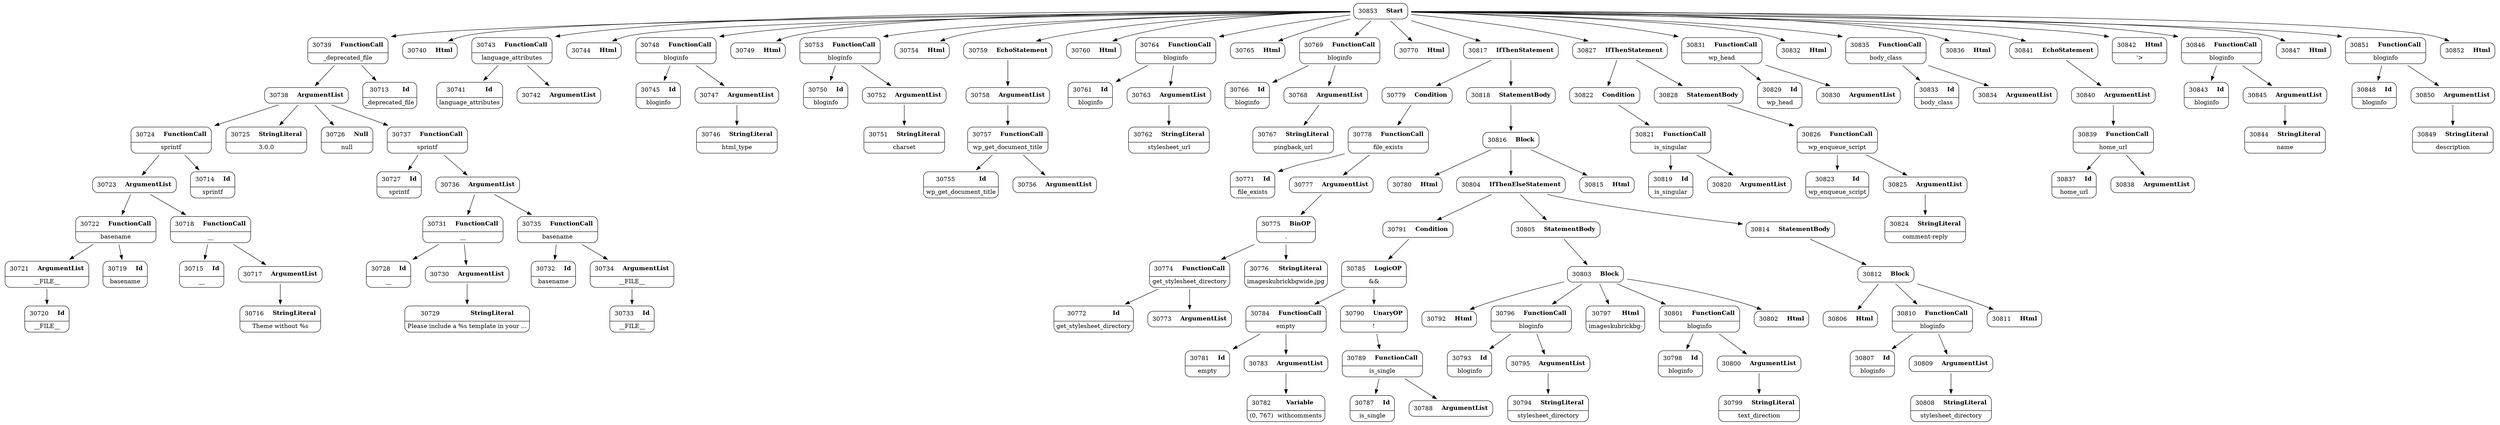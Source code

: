 digraph ast {
node [shape=none];
30720 [label=<<TABLE border='1' cellspacing='0' cellpadding='10' style='rounded' ><TR><TD border='0'>30720</TD><TD border='0'><B>Id</B></TD></TR><HR/><TR><TD border='0' cellpadding='5' colspan='2'>__FILE__</TD></TR></TABLE>>];
30721 [label=<<TABLE border='1' cellspacing='0' cellpadding='10' style='rounded' ><TR><TD border='0'>30721</TD><TD border='0'><B>ArgumentList</B></TD></TR><HR/><TR><TD border='0' cellpadding='5' colspan='2'>__FILE__</TD></TR></TABLE>>];
30721 -> 30720 [weight=2];
30722 [label=<<TABLE border='1' cellspacing='0' cellpadding='10' style='rounded' ><TR><TD border='0'>30722</TD><TD border='0'><B>FunctionCall</B></TD></TR><HR/><TR><TD border='0' cellpadding='5' colspan='2'>basename</TD></TR></TABLE>>];
30722 -> 30719 [weight=2];
30722 -> 30721 [weight=2];
30723 [label=<<TABLE border='1' cellspacing='0' cellpadding='10' style='rounded' ><TR><TD border='0'>30723</TD><TD border='0'><B>ArgumentList</B></TD></TR></TABLE>>];
30723 -> 30718 [weight=2];
30723 -> 30722 [weight=2];
30724 [label=<<TABLE border='1' cellspacing='0' cellpadding='10' style='rounded' ><TR><TD border='0'>30724</TD><TD border='0'><B>FunctionCall</B></TD></TR><HR/><TR><TD border='0' cellpadding='5' colspan='2'>sprintf</TD></TR></TABLE>>];
30724 -> 30714 [weight=2];
30724 -> 30723 [weight=2];
30725 [label=<<TABLE border='1' cellspacing='0' cellpadding='10' style='rounded' ><TR><TD border='0'>30725</TD><TD border='0'><B>StringLiteral</B></TD></TR><HR/><TR><TD border='0' cellpadding='5' colspan='2'>3.0.0</TD></TR></TABLE>>];
30726 [label=<<TABLE border='1' cellspacing='0' cellpadding='10' style='rounded' ><TR><TD border='0'>30726</TD><TD border='0'><B>Null</B></TD></TR><HR/><TR><TD border='0' cellpadding='5' colspan='2'>null</TD></TR></TABLE>>];
30727 [label=<<TABLE border='1' cellspacing='0' cellpadding='10' style='rounded' ><TR><TD border='0'>30727</TD><TD border='0'><B>Id</B></TD></TR><HR/><TR><TD border='0' cellpadding='5' colspan='2'>sprintf</TD></TR></TABLE>>];
30728 [label=<<TABLE border='1' cellspacing='0' cellpadding='10' style='rounded' ><TR><TD border='0'>30728</TD><TD border='0'><B>Id</B></TD></TR><HR/><TR><TD border='0' cellpadding='5' colspan='2'>__</TD></TR></TABLE>>];
30729 [label=<<TABLE border='1' cellspacing='0' cellpadding='10' style='rounded' ><TR><TD border='0'>30729</TD><TD border='0'><B>StringLiteral</B></TD></TR><HR/><TR><TD border='0' cellpadding='5' colspan='2'>Please include a %s template in your ...</TD></TR></TABLE>>];
30730 [label=<<TABLE border='1' cellspacing='0' cellpadding='10' style='rounded' ><TR><TD border='0'>30730</TD><TD border='0'><B>ArgumentList</B></TD></TR></TABLE>>];
30730 -> 30729 [weight=2];
30731 [label=<<TABLE border='1' cellspacing='0' cellpadding='10' style='rounded' ><TR><TD border='0'>30731</TD><TD border='0'><B>FunctionCall</B></TD></TR><HR/><TR><TD border='0' cellpadding='5' colspan='2'>__</TD></TR></TABLE>>];
30731 -> 30728 [weight=2];
30731 -> 30730 [weight=2];
30732 [label=<<TABLE border='1' cellspacing='0' cellpadding='10' style='rounded' ><TR><TD border='0'>30732</TD><TD border='0'><B>Id</B></TD></TR><HR/><TR><TD border='0' cellpadding='5' colspan='2'>basename</TD></TR></TABLE>>];
30733 [label=<<TABLE border='1' cellspacing='0' cellpadding='10' style='rounded' ><TR><TD border='0'>30733</TD><TD border='0'><B>Id</B></TD></TR><HR/><TR><TD border='0' cellpadding='5' colspan='2'>__FILE__</TD></TR></TABLE>>];
30734 [label=<<TABLE border='1' cellspacing='0' cellpadding='10' style='rounded' ><TR><TD border='0'>30734</TD><TD border='0'><B>ArgumentList</B></TD></TR><HR/><TR><TD border='0' cellpadding='5' colspan='2'>__FILE__</TD></TR></TABLE>>];
30734 -> 30733 [weight=2];
30735 [label=<<TABLE border='1' cellspacing='0' cellpadding='10' style='rounded' ><TR><TD border='0'>30735</TD><TD border='0'><B>FunctionCall</B></TD></TR><HR/><TR><TD border='0' cellpadding='5' colspan='2'>basename</TD></TR></TABLE>>];
30735 -> 30732 [weight=2];
30735 -> 30734 [weight=2];
30736 [label=<<TABLE border='1' cellspacing='0' cellpadding='10' style='rounded' ><TR><TD border='0'>30736</TD><TD border='0'><B>ArgumentList</B></TD></TR></TABLE>>];
30736 -> 30731 [weight=2];
30736 -> 30735 [weight=2];
30737 [label=<<TABLE border='1' cellspacing='0' cellpadding='10' style='rounded' ><TR><TD border='0'>30737</TD><TD border='0'><B>FunctionCall</B></TD></TR><HR/><TR><TD border='0' cellpadding='5' colspan='2'>sprintf</TD></TR></TABLE>>];
30737 -> 30727 [weight=2];
30737 -> 30736 [weight=2];
30738 [label=<<TABLE border='1' cellspacing='0' cellpadding='10' style='rounded' ><TR><TD border='0'>30738</TD><TD border='0'><B>ArgumentList</B></TD></TR></TABLE>>];
30738 -> 30724 [weight=2];
30738 -> 30725 [weight=2];
30738 -> 30726 [weight=2];
30738 -> 30737 [weight=2];
30739 [label=<<TABLE border='1' cellspacing='0' cellpadding='10' style='rounded' ><TR><TD border='0'>30739</TD><TD border='0'><B>FunctionCall</B></TD></TR><HR/><TR><TD border='0' cellpadding='5' colspan='2'>_deprecated_file</TD></TR></TABLE>>];
30739 -> 30713 [weight=2];
30739 -> 30738 [weight=2];
30740 [label=<<TABLE border='1' cellspacing='0' cellpadding='10' style='rounded' ><TR><TD border='0'>30740</TD><TD border='0'><B>Html</B></TD></TR></TABLE>>];
30741 [label=<<TABLE border='1' cellspacing='0' cellpadding='10' style='rounded' ><TR><TD border='0'>30741</TD><TD border='0'><B>Id</B></TD></TR><HR/><TR><TD border='0' cellpadding='5' colspan='2'>language_attributes</TD></TR></TABLE>>];
30742 [label=<<TABLE border='1' cellspacing='0' cellpadding='10' style='rounded' ><TR><TD border='0'>30742</TD><TD border='0'><B>ArgumentList</B></TD></TR></TABLE>>];
30743 [label=<<TABLE border='1' cellspacing='0' cellpadding='10' style='rounded' ><TR><TD border='0'>30743</TD><TD border='0'><B>FunctionCall</B></TD></TR><HR/><TR><TD border='0' cellpadding='5' colspan='2'>language_attributes</TD></TR></TABLE>>];
30743 -> 30741 [weight=2];
30743 -> 30742 [weight=2];
30744 [label=<<TABLE border='1' cellspacing='0' cellpadding='10' style='rounded' ><TR><TD border='0'>30744</TD><TD border='0'><B>Html</B></TD></TR></TABLE>>];
30745 [label=<<TABLE border='1' cellspacing='0' cellpadding='10' style='rounded' ><TR><TD border='0'>30745</TD><TD border='0'><B>Id</B></TD></TR><HR/><TR><TD border='0' cellpadding='5' colspan='2'>bloginfo</TD></TR></TABLE>>];
30746 [label=<<TABLE border='1' cellspacing='0' cellpadding='10' style='rounded' ><TR><TD border='0'>30746</TD><TD border='0'><B>StringLiteral</B></TD></TR><HR/><TR><TD border='0' cellpadding='5' colspan='2'>html_type</TD></TR></TABLE>>];
30747 [label=<<TABLE border='1' cellspacing='0' cellpadding='10' style='rounded' ><TR><TD border='0'>30747</TD><TD border='0'><B>ArgumentList</B></TD></TR></TABLE>>];
30747 -> 30746 [weight=2];
30748 [label=<<TABLE border='1' cellspacing='0' cellpadding='10' style='rounded' ><TR><TD border='0'>30748</TD><TD border='0'><B>FunctionCall</B></TD></TR><HR/><TR><TD border='0' cellpadding='5' colspan='2'>bloginfo</TD></TR></TABLE>>];
30748 -> 30745 [weight=2];
30748 -> 30747 [weight=2];
30749 [label=<<TABLE border='1' cellspacing='0' cellpadding='10' style='rounded' ><TR><TD border='0'>30749</TD><TD border='0'><B>Html</B></TD></TR></TABLE>>];
30750 [label=<<TABLE border='1' cellspacing='0' cellpadding='10' style='rounded' ><TR><TD border='0'>30750</TD><TD border='0'><B>Id</B></TD></TR><HR/><TR><TD border='0' cellpadding='5' colspan='2'>bloginfo</TD></TR></TABLE>>];
30751 [label=<<TABLE border='1' cellspacing='0' cellpadding='10' style='rounded' ><TR><TD border='0'>30751</TD><TD border='0'><B>StringLiteral</B></TD></TR><HR/><TR><TD border='0' cellpadding='5' colspan='2'>charset</TD></TR></TABLE>>];
30752 [label=<<TABLE border='1' cellspacing='0' cellpadding='10' style='rounded' ><TR><TD border='0'>30752</TD><TD border='0'><B>ArgumentList</B></TD></TR></TABLE>>];
30752 -> 30751 [weight=2];
30753 [label=<<TABLE border='1' cellspacing='0' cellpadding='10' style='rounded' ><TR><TD border='0'>30753</TD><TD border='0'><B>FunctionCall</B></TD></TR><HR/><TR><TD border='0' cellpadding='5' colspan='2'>bloginfo</TD></TR></TABLE>>];
30753 -> 30750 [weight=2];
30753 -> 30752 [weight=2];
30754 [label=<<TABLE border='1' cellspacing='0' cellpadding='10' style='rounded' ><TR><TD border='0'>30754</TD><TD border='0'><B>Html</B></TD></TR></TABLE>>];
30755 [label=<<TABLE border='1' cellspacing='0' cellpadding='10' style='rounded' ><TR><TD border='0'>30755</TD><TD border='0'><B>Id</B></TD></TR><HR/><TR><TD border='0' cellpadding='5' colspan='2'>wp_get_document_title</TD></TR></TABLE>>];
30756 [label=<<TABLE border='1' cellspacing='0' cellpadding='10' style='rounded' ><TR><TD border='0'>30756</TD><TD border='0'><B>ArgumentList</B></TD></TR></TABLE>>];
30757 [label=<<TABLE border='1' cellspacing='0' cellpadding='10' style='rounded' ><TR><TD border='0'>30757</TD><TD border='0'><B>FunctionCall</B></TD></TR><HR/><TR><TD border='0' cellpadding='5' colspan='2'>wp_get_document_title</TD></TR></TABLE>>];
30757 -> 30755 [weight=2];
30757 -> 30756 [weight=2];
30758 [label=<<TABLE border='1' cellspacing='0' cellpadding='10' style='rounded' ><TR><TD border='0'>30758</TD><TD border='0'><B>ArgumentList</B></TD></TR></TABLE>>];
30758 -> 30757 [weight=2];
30759 [label=<<TABLE border='1' cellspacing='0' cellpadding='10' style='rounded' ><TR><TD border='0'>30759</TD><TD border='0'><B>EchoStatement</B></TD></TR></TABLE>>];
30759 -> 30758 [weight=2];
30760 [label=<<TABLE border='1' cellspacing='0' cellpadding='10' style='rounded' ><TR><TD border='0'>30760</TD><TD border='0'><B>Html</B></TD></TR></TABLE>>];
30761 [label=<<TABLE border='1' cellspacing='0' cellpadding='10' style='rounded' ><TR><TD border='0'>30761</TD><TD border='0'><B>Id</B></TD></TR><HR/><TR><TD border='0' cellpadding='5' colspan='2'>bloginfo</TD></TR></TABLE>>];
30762 [label=<<TABLE border='1' cellspacing='0' cellpadding='10' style='rounded' ><TR><TD border='0'>30762</TD><TD border='0'><B>StringLiteral</B></TD></TR><HR/><TR><TD border='0' cellpadding='5' colspan='2'>stylesheet_url</TD></TR></TABLE>>];
30763 [label=<<TABLE border='1' cellspacing='0' cellpadding='10' style='rounded' ><TR><TD border='0'>30763</TD><TD border='0'><B>ArgumentList</B></TD></TR></TABLE>>];
30763 -> 30762 [weight=2];
30764 [label=<<TABLE border='1' cellspacing='0' cellpadding='10' style='rounded' ><TR><TD border='0'>30764</TD><TD border='0'><B>FunctionCall</B></TD></TR><HR/><TR><TD border='0' cellpadding='5' colspan='2'>bloginfo</TD></TR></TABLE>>];
30764 -> 30761 [weight=2];
30764 -> 30763 [weight=2];
30765 [label=<<TABLE border='1' cellspacing='0' cellpadding='10' style='rounded' ><TR><TD border='0'>30765</TD><TD border='0'><B>Html</B></TD></TR></TABLE>>];
30766 [label=<<TABLE border='1' cellspacing='0' cellpadding='10' style='rounded' ><TR><TD border='0'>30766</TD><TD border='0'><B>Id</B></TD></TR><HR/><TR><TD border='0' cellpadding='5' colspan='2'>bloginfo</TD></TR></TABLE>>];
30767 [label=<<TABLE border='1' cellspacing='0' cellpadding='10' style='rounded' ><TR><TD border='0'>30767</TD><TD border='0'><B>StringLiteral</B></TD></TR><HR/><TR><TD border='0' cellpadding='5' colspan='2'>pingback_url</TD></TR></TABLE>>];
30768 [label=<<TABLE border='1' cellspacing='0' cellpadding='10' style='rounded' ><TR><TD border='0'>30768</TD><TD border='0'><B>ArgumentList</B></TD></TR></TABLE>>];
30768 -> 30767 [weight=2];
30769 [label=<<TABLE border='1' cellspacing='0' cellpadding='10' style='rounded' ><TR><TD border='0'>30769</TD><TD border='0'><B>FunctionCall</B></TD></TR><HR/><TR><TD border='0' cellpadding='5' colspan='2'>bloginfo</TD></TR></TABLE>>];
30769 -> 30766 [weight=2];
30769 -> 30768 [weight=2];
30770 [label=<<TABLE border='1' cellspacing='0' cellpadding='10' style='rounded' ><TR><TD border='0'>30770</TD><TD border='0'><B>Html</B></TD></TR></TABLE>>];
30771 [label=<<TABLE border='1' cellspacing='0' cellpadding='10' style='rounded' ><TR><TD border='0'>30771</TD><TD border='0'><B>Id</B></TD></TR><HR/><TR><TD border='0' cellpadding='5' colspan='2'>file_exists</TD></TR></TABLE>>];
30772 [label=<<TABLE border='1' cellspacing='0' cellpadding='10' style='rounded' ><TR><TD border='0'>30772</TD><TD border='0'><B>Id</B></TD></TR><HR/><TR><TD border='0' cellpadding='5' colspan='2'>get_stylesheet_directory</TD></TR></TABLE>>];
30773 [label=<<TABLE border='1' cellspacing='0' cellpadding='10' style='rounded' ><TR><TD border='0'>30773</TD><TD border='0'><B>ArgumentList</B></TD></TR></TABLE>>];
30774 [label=<<TABLE border='1' cellspacing='0' cellpadding='10' style='rounded' ><TR><TD border='0'>30774</TD><TD border='0'><B>FunctionCall</B></TD></TR><HR/><TR><TD border='0' cellpadding='5' colspan='2'>get_stylesheet_directory</TD></TR></TABLE>>];
30774 -> 30772 [weight=2];
30774 -> 30773 [weight=2];
30775 [label=<<TABLE border='1' cellspacing='0' cellpadding='10' style='rounded' ><TR><TD border='0'>30775</TD><TD border='0'><B>BinOP</B></TD></TR><HR/><TR><TD border='0' cellpadding='5' colspan='2'>.</TD></TR></TABLE>>];
30775 -> 30774 [weight=2];
30775 -> 30776 [weight=2];
30776 [label=<<TABLE border='1' cellspacing='0' cellpadding='10' style='rounded' ><TR><TD border='0'>30776</TD><TD border='0'><B>StringLiteral</B></TD></TR><HR/><TR><TD border='0' cellpadding='5' colspan='2'>imageskubrickbgwide.jpg</TD></TR></TABLE>>];
30777 [label=<<TABLE border='1' cellspacing='0' cellpadding='10' style='rounded' ><TR><TD border='0'>30777</TD><TD border='0'><B>ArgumentList</B></TD></TR></TABLE>>];
30777 -> 30775 [weight=2];
30778 [label=<<TABLE border='1' cellspacing='0' cellpadding='10' style='rounded' ><TR><TD border='0'>30778</TD><TD border='0'><B>FunctionCall</B></TD></TR><HR/><TR><TD border='0' cellpadding='5' colspan='2'>file_exists</TD></TR></TABLE>>];
30778 -> 30771 [weight=2];
30778 -> 30777 [weight=2];
30779 [label=<<TABLE border='1' cellspacing='0' cellpadding='10' style='rounded' ><TR><TD border='0'>30779</TD><TD border='0'><B>Condition</B></TD></TR></TABLE>>];
30779 -> 30778 [weight=2];
30780 [label=<<TABLE border='1' cellspacing='0' cellpadding='10' style='rounded' ><TR><TD border='0'>30780</TD><TD border='0'><B>Html</B></TD></TR></TABLE>>];
30781 [label=<<TABLE border='1' cellspacing='0' cellpadding='10' style='rounded' ><TR><TD border='0'>30781</TD><TD border='0'><B>Id</B></TD></TR><HR/><TR><TD border='0' cellpadding='5' colspan='2'>empty</TD></TR></TABLE>>];
30782 [label=<<TABLE border='1' cellspacing='0' cellpadding='10' style='rounded' ><TR><TD border='0'>30782</TD><TD border='0'><B>Variable</B></TD></TR><HR/><TR><TD border='0' cellpadding='5'>(0, 767)</TD><TD border='0' cellpadding='5'>withcomments</TD></TR></TABLE>>];
30783 [label=<<TABLE border='1' cellspacing='0' cellpadding='10' style='rounded' ><TR><TD border='0'>30783</TD><TD border='0'><B>ArgumentList</B></TD></TR></TABLE>>];
30783 -> 30782 [weight=2];
30784 [label=<<TABLE border='1' cellspacing='0' cellpadding='10' style='rounded' ><TR><TD border='0'>30784</TD><TD border='0'><B>FunctionCall</B></TD></TR><HR/><TR><TD border='0' cellpadding='5' colspan='2'>empty</TD></TR></TABLE>>];
30784 -> 30781 [weight=2];
30784 -> 30783 [weight=2];
30785 [label=<<TABLE border='1' cellspacing='0' cellpadding='10' style='rounded' ><TR><TD border='0'>30785</TD><TD border='0'><B>LogicOP</B></TD></TR><HR/><TR><TD border='0' cellpadding='5' colspan='2'>&amp;&amp;</TD></TR></TABLE>>];
30785 -> 30784 [weight=2];
30785 -> 30790 [weight=2];
30787 [label=<<TABLE border='1' cellspacing='0' cellpadding='10' style='rounded' ><TR><TD border='0'>30787</TD><TD border='0'><B>Id</B></TD></TR><HR/><TR><TD border='0' cellpadding='5' colspan='2'>is_single</TD></TR></TABLE>>];
30788 [label=<<TABLE border='1' cellspacing='0' cellpadding='10' style='rounded' ><TR><TD border='0'>30788</TD><TD border='0'><B>ArgumentList</B></TD></TR></TABLE>>];
30789 [label=<<TABLE border='1' cellspacing='0' cellpadding='10' style='rounded' ><TR><TD border='0'>30789</TD><TD border='0'><B>FunctionCall</B></TD></TR><HR/><TR><TD border='0' cellpadding='5' colspan='2'>is_single</TD></TR></TABLE>>];
30789 -> 30787 [weight=2];
30789 -> 30788 [weight=2];
30790 [label=<<TABLE border='1' cellspacing='0' cellpadding='10' style='rounded' ><TR><TD border='0'>30790</TD><TD border='0'><B>UnaryOP</B></TD></TR><HR/><TR><TD border='0' cellpadding='5' colspan='2'>!</TD></TR></TABLE>>];
30790 -> 30789 [weight=2];
30791 [label=<<TABLE border='1' cellspacing='0' cellpadding='10' style='rounded' ><TR><TD border='0'>30791</TD><TD border='0'><B>Condition</B></TD></TR></TABLE>>];
30791 -> 30785 [weight=2];
30792 [label=<<TABLE border='1' cellspacing='0' cellpadding='10' style='rounded' ><TR><TD border='0'>30792</TD><TD border='0'><B>Html</B></TD></TR></TABLE>>];
30793 [label=<<TABLE border='1' cellspacing='0' cellpadding='10' style='rounded' ><TR><TD border='0'>30793</TD><TD border='0'><B>Id</B></TD></TR><HR/><TR><TD border='0' cellpadding='5' colspan='2'>bloginfo</TD></TR></TABLE>>];
30794 [label=<<TABLE border='1' cellspacing='0' cellpadding='10' style='rounded' ><TR><TD border='0'>30794</TD><TD border='0'><B>StringLiteral</B></TD></TR><HR/><TR><TD border='0' cellpadding='5' colspan='2'>stylesheet_directory</TD></TR></TABLE>>];
30795 [label=<<TABLE border='1' cellspacing='0' cellpadding='10' style='rounded' ><TR><TD border='0'>30795</TD><TD border='0'><B>ArgumentList</B></TD></TR></TABLE>>];
30795 -> 30794 [weight=2];
30796 [label=<<TABLE border='1' cellspacing='0' cellpadding='10' style='rounded' ><TR><TD border='0'>30796</TD><TD border='0'><B>FunctionCall</B></TD></TR><HR/><TR><TD border='0' cellpadding='5' colspan='2'>bloginfo</TD></TR></TABLE>>];
30796 -> 30793 [weight=2];
30796 -> 30795 [weight=2];
30797 [label=<<TABLE border='1' cellspacing='0' cellpadding='10' style='rounded' ><TR><TD border='0'>30797</TD><TD border='0'><B>Html</B></TD></TR><HR/><TR><TD border='0' cellpadding='5' colspan='2'>imageskubrickbg-</TD></TR></TABLE>>];
30798 [label=<<TABLE border='1' cellspacing='0' cellpadding='10' style='rounded' ><TR><TD border='0'>30798</TD><TD border='0'><B>Id</B></TD></TR><HR/><TR><TD border='0' cellpadding='5' colspan='2'>bloginfo</TD></TR></TABLE>>];
30799 [label=<<TABLE border='1' cellspacing='0' cellpadding='10' style='rounded' ><TR><TD border='0'>30799</TD><TD border='0'><B>StringLiteral</B></TD></TR><HR/><TR><TD border='0' cellpadding='5' colspan='2'>text_direction</TD></TR></TABLE>>];
30800 [label=<<TABLE border='1' cellspacing='0' cellpadding='10' style='rounded' ><TR><TD border='0'>30800</TD><TD border='0'><B>ArgumentList</B></TD></TR></TABLE>>];
30800 -> 30799 [weight=2];
30801 [label=<<TABLE border='1' cellspacing='0' cellpadding='10' style='rounded' ><TR><TD border='0'>30801</TD><TD border='0'><B>FunctionCall</B></TD></TR><HR/><TR><TD border='0' cellpadding='5' colspan='2'>bloginfo</TD></TR></TABLE>>];
30801 -> 30798 [weight=2];
30801 -> 30800 [weight=2];
30802 [label=<<TABLE border='1' cellspacing='0' cellpadding='10' style='rounded' ><TR><TD border='0'>30802</TD><TD border='0'><B>Html</B></TD></TR></TABLE>>];
30803 [label=<<TABLE border='1' cellspacing='0' cellpadding='10' style='rounded' ><TR><TD border='0'>30803</TD><TD border='0'><B>Block</B></TD></TR></TABLE>>];
30803 -> 30792 [weight=2];
30803 -> 30796 [weight=2];
30803 -> 30797 [weight=2];
30803 -> 30801 [weight=2];
30803 -> 30802 [weight=2];
30804 [label=<<TABLE border='1' cellspacing='0' cellpadding='10' style='rounded' ><TR><TD border='0'>30804</TD><TD border='0'><B>IfThenElseStatement</B></TD></TR></TABLE>>];
30804 -> 30791 [weight=2];
30804 -> 30805 [weight=2];
30804 -> 30814 [weight=2];
30805 [label=<<TABLE border='1' cellspacing='0' cellpadding='10' style='rounded' ><TR><TD border='0'>30805</TD><TD border='0'><B>StatementBody</B></TD></TR></TABLE>>];
30805 -> 30803 [weight=2];
30806 [label=<<TABLE border='1' cellspacing='0' cellpadding='10' style='rounded' ><TR><TD border='0'>30806</TD><TD border='0'><B>Html</B></TD></TR></TABLE>>];
30807 [label=<<TABLE border='1' cellspacing='0' cellpadding='10' style='rounded' ><TR><TD border='0'>30807</TD><TD border='0'><B>Id</B></TD></TR><HR/><TR><TD border='0' cellpadding='5' colspan='2'>bloginfo</TD></TR></TABLE>>];
30808 [label=<<TABLE border='1' cellspacing='0' cellpadding='10' style='rounded' ><TR><TD border='0'>30808</TD><TD border='0'><B>StringLiteral</B></TD></TR><HR/><TR><TD border='0' cellpadding='5' colspan='2'>stylesheet_directory</TD></TR></TABLE>>];
30809 [label=<<TABLE border='1' cellspacing='0' cellpadding='10' style='rounded' ><TR><TD border='0'>30809</TD><TD border='0'><B>ArgumentList</B></TD></TR></TABLE>>];
30809 -> 30808 [weight=2];
30810 [label=<<TABLE border='1' cellspacing='0' cellpadding='10' style='rounded' ><TR><TD border='0'>30810</TD><TD border='0'><B>FunctionCall</B></TD></TR><HR/><TR><TD border='0' cellpadding='5' colspan='2'>bloginfo</TD></TR></TABLE>>];
30810 -> 30807 [weight=2];
30810 -> 30809 [weight=2];
30811 [label=<<TABLE border='1' cellspacing='0' cellpadding='10' style='rounded' ><TR><TD border='0'>30811</TD><TD border='0'><B>Html</B></TD></TR></TABLE>>];
30812 [label=<<TABLE border='1' cellspacing='0' cellpadding='10' style='rounded' ><TR><TD border='0'>30812</TD><TD border='0'><B>Block</B></TD></TR></TABLE>>];
30812 -> 30806 [weight=2];
30812 -> 30810 [weight=2];
30812 -> 30811 [weight=2];
30814 [label=<<TABLE border='1' cellspacing='0' cellpadding='10' style='rounded' ><TR><TD border='0'>30814</TD><TD border='0'><B>StatementBody</B></TD></TR></TABLE>>];
30814 -> 30812 [weight=2];
30815 [label=<<TABLE border='1' cellspacing='0' cellpadding='10' style='rounded' ><TR><TD border='0'>30815</TD><TD border='0'><B>Html</B></TD></TR></TABLE>>];
30816 [label=<<TABLE border='1' cellspacing='0' cellpadding='10' style='rounded' ><TR><TD border='0'>30816</TD><TD border='0'><B>Block</B></TD></TR></TABLE>>];
30816 -> 30780 [weight=2];
30816 -> 30804 [weight=2];
30816 -> 30815 [weight=2];
30817 [label=<<TABLE border='1' cellspacing='0' cellpadding='10' style='rounded' ><TR><TD border='0'>30817</TD><TD border='0'><B>IfThenStatement</B></TD></TR></TABLE>>];
30817 -> 30779 [weight=2];
30817 -> 30818 [weight=2];
30818 [label=<<TABLE border='1' cellspacing='0' cellpadding='10' style='rounded' ><TR><TD border='0'>30818</TD><TD border='0'><B>StatementBody</B></TD></TR></TABLE>>];
30818 -> 30816 [weight=2];
30819 [label=<<TABLE border='1' cellspacing='0' cellpadding='10' style='rounded' ><TR><TD border='0'>30819</TD><TD border='0'><B>Id</B></TD></TR><HR/><TR><TD border='0' cellpadding='5' colspan='2'>is_singular</TD></TR></TABLE>>];
30820 [label=<<TABLE border='1' cellspacing='0' cellpadding='10' style='rounded' ><TR><TD border='0'>30820</TD><TD border='0'><B>ArgumentList</B></TD></TR></TABLE>>];
30821 [label=<<TABLE border='1' cellspacing='0' cellpadding='10' style='rounded' ><TR><TD border='0'>30821</TD><TD border='0'><B>FunctionCall</B></TD></TR><HR/><TR><TD border='0' cellpadding='5' colspan='2'>is_singular</TD></TR></TABLE>>];
30821 -> 30819 [weight=2];
30821 -> 30820 [weight=2];
30822 [label=<<TABLE border='1' cellspacing='0' cellpadding='10' style='rounded' ><TR><TD border='0'>30822</TD><TD border='0'><B>Condition</B></TD></TR></TABLE>>];
30822 -> 30821 [weight=2];
30823 [label=<<TABLE border='1' cellspacing='0' cellpadding='10' style='rounded' ><TR><TD border='0'>30823</TD><TD border='0'><B>Id</B></TD></TR><HR/><TR><TD border='0' cellpadding='5' colspan='2'>wp_enqueue_script</TD></TR></TABLE>>];
30824 [label=<<TABLE border='1' cellspacing='0' cellpadding='10' style='rounded' ><TR><TD border='0'>30824</TD><TD border='0'><B>StringLiteral</B></TD></TR><HR/><TR><TD border='0' cellpadding='5' colspan='2'>comment-reply</TD></TR></TABLE>>];
30825 [label=<<TABLE border='1' cellspacing='0' cellpadding='10' style='rounded' ><TR><TD border='0'>30825</TD><TD border='0'><B>ArgumentList</B></TD></TR></TABLE>>];
30825 -> 30824 [weight=2];
30826 [label=<<TABLE border='1' cellspacing='0' cellpadding='10' style='rounded' ><TR><TD border='0'>30826</TD><TD border='0'><B>FunctionCall</B></TD></TR><HR/><TR><TD border='0' cellpadding='5' colspan='2'>wp_enqueue_script</TD></TR></TABLE>>];
30826 -> 30823 [weight=2];
30826 -> 30825 [weight=2];
30827 [label=<<TABLE border='1' cellspacing='0' cellpadding='10' style='rounded' ><TR><TD border='0'>30827</TD><TD border='0'><B>IfThenStatement</B></TD></TR></TABLE>>];
30827 -> 30822 [weight=2];
30827 -> 30828 [weight=2];
30828 [label=<<TABLE border='1' cellspacing='0' cellpadding='10' style='rounded' ><TR><TD border='0'>30828</TD><TD border='0'><B>StatementBody</B></TD></TR></TABLE>>];
30828 -> 30826 [weight=2];
30829 [label=<<TABLE border='1' cellspacing='0' cellpadding='10' style='rounded' ><TR><TD border='0'>30829</TD><TD border='0'><B>Id</B></TD></TR><HR/><TR><TD border='0' cellpadding='5' colspan='2'>wp_head</TD></TR></TABLE>>];
30830 [label=<<TABLE border='1' cellspacing='0' cellpadding='10' style='rounded' ><TR><TD border='0'>30830</TD><TD border='0'><B>ArgumentList</B></TD></TR></TABLE>>];
30831 [label=<<TABLE border='1' cellspacing='0' cellpadding='10' style='rounded' ><TR><TD border='0'>30831</TD><TD border='0'><B>FunctionCall</B></TD></TR><HR/><TR><TD border='0' cellpadding='5' colspan='2'>wp_head</TD></TR></TABLE>>];
30831 -> 30829 [weight=2];
30831 -> 30830 [weight=2];
30832 [label=<<TABLE border='1' cellspacing='0' cellpadding='10' style='rounded' ><TR><TD border='0'>30832</TD><TD border='0'><B>Html</B></TD></TR></TABLE>>];
30833 [label=<<TABLE border='1' cellspacing='0' cellpadding='10' style='rounded' ><TR><TD border='0'>30833</TD><TD border='0'><B>Id</B></TD></TR><HR/><TR><TD border='0' cellpadding='5' colspan='2'>body_class</TD></TR></TABLE>>];
30834 [label=<<TABLE border='1' cellspacing='0' cellpadding='10' style='rounded' ><TR><TD border='0'>30834</TD><TD border='0'><B>ArgumentList</B></TD></TR></TABLE>>];
30835 [label=<<TABLE border='1' cellspacing='0' cellpadding='10' style='rounded' ><TR><TD border='0'>30835</TD><TD border='0'><B>FunctionCall</B></TD></TR><HR/><TR><TD border='0' cellpadding='5' colspan='2'>body_class</TD></TR></TABLE>>];
30835 -> 30833 [weight=2];
30835 -> 30834 [weight=2];
30836 [label=<<TABLE border='1' cellspacing='0' cellpadding='10' style='rounded' ><TR><TD border='0'>30836</TD><TD border='0'><B>Html</B></TD></TR></TABLE>>];
30837 [label=<<TABLE border='1' cellspacing='0' cellpadding='10' style='rounded' ><TR><TD border='0'>30837</TD><TD border='0'><B>Id</B></TD></TR><HR/><TR><TD border='0' cellpadding='5' colspan='2'>home_url</TD></TR></TABLE>>];
30838 [label=<<TABLE border='1' cellspacing='0' cellpadding='10' style='rounded' ><TR><TD border='0'>30838</TD><TD border='0'><B>ArgumentList</B></TD></TR></TABLE>>];
30839 [label=<<TABLE border='1' cellspacing='0' cellpadding='10' style='rounded' ><TR><TD border='0'>30839</TD><TD border='0'><B>FunctionCall</B></TD></TR><HR/><TR><TD border='0' cellpadding='5' colspan='2'>home_url</TD></TR></TABLE>>];
30839 -> 30837 [weight=2];
30839 -> 30838 [weight=2];
30840 [label=<<TABLE border='1' cellspacing='0' cellpadding='10' style='rounded' ><TR><TD border='0'>30840</TD><TD border='0'><B>ArgumentList</B></TD></TR></TABLE>>];
30840 -> 30839 [weight=2];
30841 [label=<<TABLE border='1' cellspacing='0' cellpadding='10' style='rounded' ><TR><TD border='0'>30841</TD><TD border='0'><B>EchoStatement</B></TD></TR></TABLE>>];
30841 -> 30840 [weight=2];
30842 [label=<<TABLE border='1' cellspacing='0' cellpadding='10' style='rounded' ><TR><TD border='0'>30842</TD><TD border='0'><B>Html</B></TD></TR><HR/><TR><TD border='0' cellpadding='5' colspan='2'>'&gt;</TD></TR></TABLE>>];
30843 [label=<<TABLE border='1' cellspacing='0' cellpadding='10' style='rounded' ><TR><TD border='0'>30843</TD><TD border='0'><B>Id</B></TD></TR><HR/><TR><TD border='0' cellpadding='5' colspan='2'>bloginfo</TD></TR></TABLE>>];
30844 [label=<<TABLE border='1' cellspacing='0' cellpadding='10' style='rounded' ><TR><TD border='0'>30844</TD><TD border='0'><B>StringLiteral</B></TD></TR><HR/><TR><TD border='0' cellpadding='5' colspan='2'>name</TD></TR></TABLE>>];
30845 [label=<<TABLE border='1' cellspacing='0' cellpadding='10' style='rounded' ><TR><TD border='0'>30845</TD><TD border='0'><B>ArgumentList</B></TD></TR></TABLE>>];
30845 -> 30844 [weight=2];
30846 [label=<<TABLE border='1' cellspacing='0' cellpadding='10' style='rounded' ><TR><TD border='0'>30846</TD><TD border='0'><B>FunctionCall</B></TD></TR><HR/><TR><TD border='0' cellpadding='5' colspan='2'>bloginfo</TD></TR></TABLE>>];
30846 -> 30843 [weight=2];
30846 -> 30845 [weight=2];
30847 [label=<<TABLE border='1' cellspacing='0' cellpadding='10' style='rounded' ><TR><TD border='0'>30847</TD><TD border='0'><B>Html</B></TD></TR></TABLE>>];
30848 [label=<<TABLE border='1' cellspacing='0' cellpadding='10' style='rounded' ><TR><TD border='0'>30848</TD><TD border='0'><B>Id</B></TD></TR><HR/><TR><TD border='0' cellpadding='5' colspan='2'>bloginfo</TD></TR></TABLE>>];
30849 [label=<<TABLE border='1' cellspacing='0' cellpadding='10' style='rounded' ><TR><TD border='0'>30849</TD><TD border='0'><B>StringLiteral</B></TD></TR><HR/><TR><TD border='0' cellpadding='5' colspan='2'>description</TD></TR></TABLE>>];
30850 [label=<<TABLE border='1' cellspacing='0' cellpadding='10' style='rounded' ><TR><TD border='0'>30850</TD><TD border='0'><B>ArgumentList</B></TD></TR></TABLE>>];
30850 -> 30849 [weight=2];
30851 [label=<<TABLE border='1' cellspacing='0' cellpadding='10' style='rounded' ><TR><TD border='0'>30851</TD><TD border='0'><B>FunctionCall</B></TD></TR><HR/><TR><TD border='0' cellpadding='5' colspan='2'>bloginfo</TD></TR></TABLE>>];
30851 -> 30848 [weight=2];
30851 -> 30850 [weight=2];
30852 [label=<<TABLE border='1' cellspacing='0' cellpadding='10' style='rounded' ><TR><TD border='0'>30852</TD><TD border='0'><B>Html</B></TD></TR></TABLE>>];
30853 [label=<<TABLE border='1' cellspacing='0' cellpadding='10' style='rounded' ><TR><TD border='0'>30853</TD><TD border='0'><B>Start</B></TD></TR></TABLE>>];
30853 -> 30739 [weight=2];
30853 -> 30740 [weight=2];
30853 -> 30743 [weight=2];
30853 -> 30744 [weight=2];
30853 -> 30748 [weight=2];
30853 -> 30749 [weight=2];
30853 -> 30753 [weight=2];
30853 -> 30754 [weight=2];
30853 -> 30759 [weight=2];
30853 -> 30760 [weight=2];
30853 -> 30764 [weight=2];
30853 -> 30765 [weight=2];
30853 -> 30769 [weight=2];
30853 -> 30770 [weight=2];
30853 -> 30817 [weight=2];
30853 -> 30827 [weight=2];
30853 -> 30831 [weight=2];
30853 -> 30832 [weight=2];
30853 -> 30835 [weight=2];
30853 -> 30836 [weight=2];
30853 -> 30841 [weight=2];
30853 -> 30842 [weight=2];
30853 -> 30846 [weight=2];
30853 -> 30847 [weight=2];
30853 -> 30851 [weight=2];
30853 -> 30852 [weight=2];
30713 [label=<<TABLE border='1' cellspacing='0' cellpadding='10' style='rounded' ><TR><TD border='0'>30713</TD><TD border='0'><B>Id</B></TD></TR><HR/><TR><TD border='0' cellpadding='5' colspan='2'>_deprecated_file</TD></TR></TABLE>>];
30714 [label=<<TABLE border='1' cellspacing='0' cellpadding='10' style='rounded' ><TR><TD border='0'>30714</TD><TD border='0'><B>Id</B></TD></TR><HR/><TR><TD border='0' cellpadding='5' colspan='2'>sprintf</TD></TR></TABLE>>];
30715 [label=<<TABLE border='1' cellspacing='0' cellpadding='10' style='rounded' ><TR><TD border='0'>30715</TD><TD border='0'><B>Id</B></TD></TR><HR/><TR><TD border='0' cellpadding='5' colspan='2'>__</TD></TR></TABLE>>];
30716 [label=<<TABLE border='1' cellspacing='0' cellpadding='10' style='rounded' ><TR><TD border='0'>30716</TD><TD border='0'><B>StringLiteral</B></TD></TR><HR/><TR><TD border='0' cellpadding='5' colspan='2'>Theme without %s</TD></TR></TABLE>>];
30717 [label=<<TABLE border='1' cellspacing='0' cellpadding='10' style='rounded' ><TR><TD border='0'>30717</TD><TD border='0'><B>ArgumentList</B></TD></TR></TABLE>>];
30717 -> 30716 [weight=2];
30718 [label=<<TABLE border='1' cellspacing='0' cellpadding='10' style='rounded' ><TR><TD border='0'>30718</TD><TD border='0'><B>FunctionCall</B></TD></TR><HR/><TR><TD border='0' cellpadding='5' colspan='2'>__</TD></TR></TABLE>>];
30718 -> 30715 [weight=2];
30718 -> 30717 [weight=2];
30719 [label=<<TABLE border='1' cellspacing='0' cellpadding='10' style='rounded' ><TR><TD border='0'>30719</TD><TD border='0'><B>Id</B></TD></TR><HR/><TR><TD border='0' cellpadding='5' colspan='2'>basename</TD></TR></TABLE>>];
}
